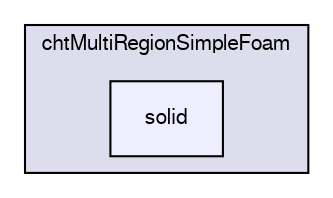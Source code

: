 digraph "applications/solvers/heatTransfer/chtMultiRegionFoam/chtMultiRegionSimpleFoam/solid" {
  bgcolor=transparent;
  compound=true
  node [ fontsize="10", fontname="FreeSans"];
  edge [ labelfontsize="10", labelfontname="FreeSans"];
  subgraph clusterdir_7ecfd1dac3553496cb15f774e1c2dc42 {
    graph [ bgcolor="#ddddee", pencolor="black", label="chtMultiRegionSimpleFoam" fontname="FreeSans", fontsize="10", URL="dir_7ecfd1dac3553496cb15f774e1c2dc42.html"]
  dir_8af865739e947a1b0575fbb3e6ebbc6d [shape=box, label="solid", style="filled", fillcolor="#eeeeff", pencolor="black", URL="dir_8af865739e947a1b0575fbb3e6ebbc6d.html"];
  }
}
